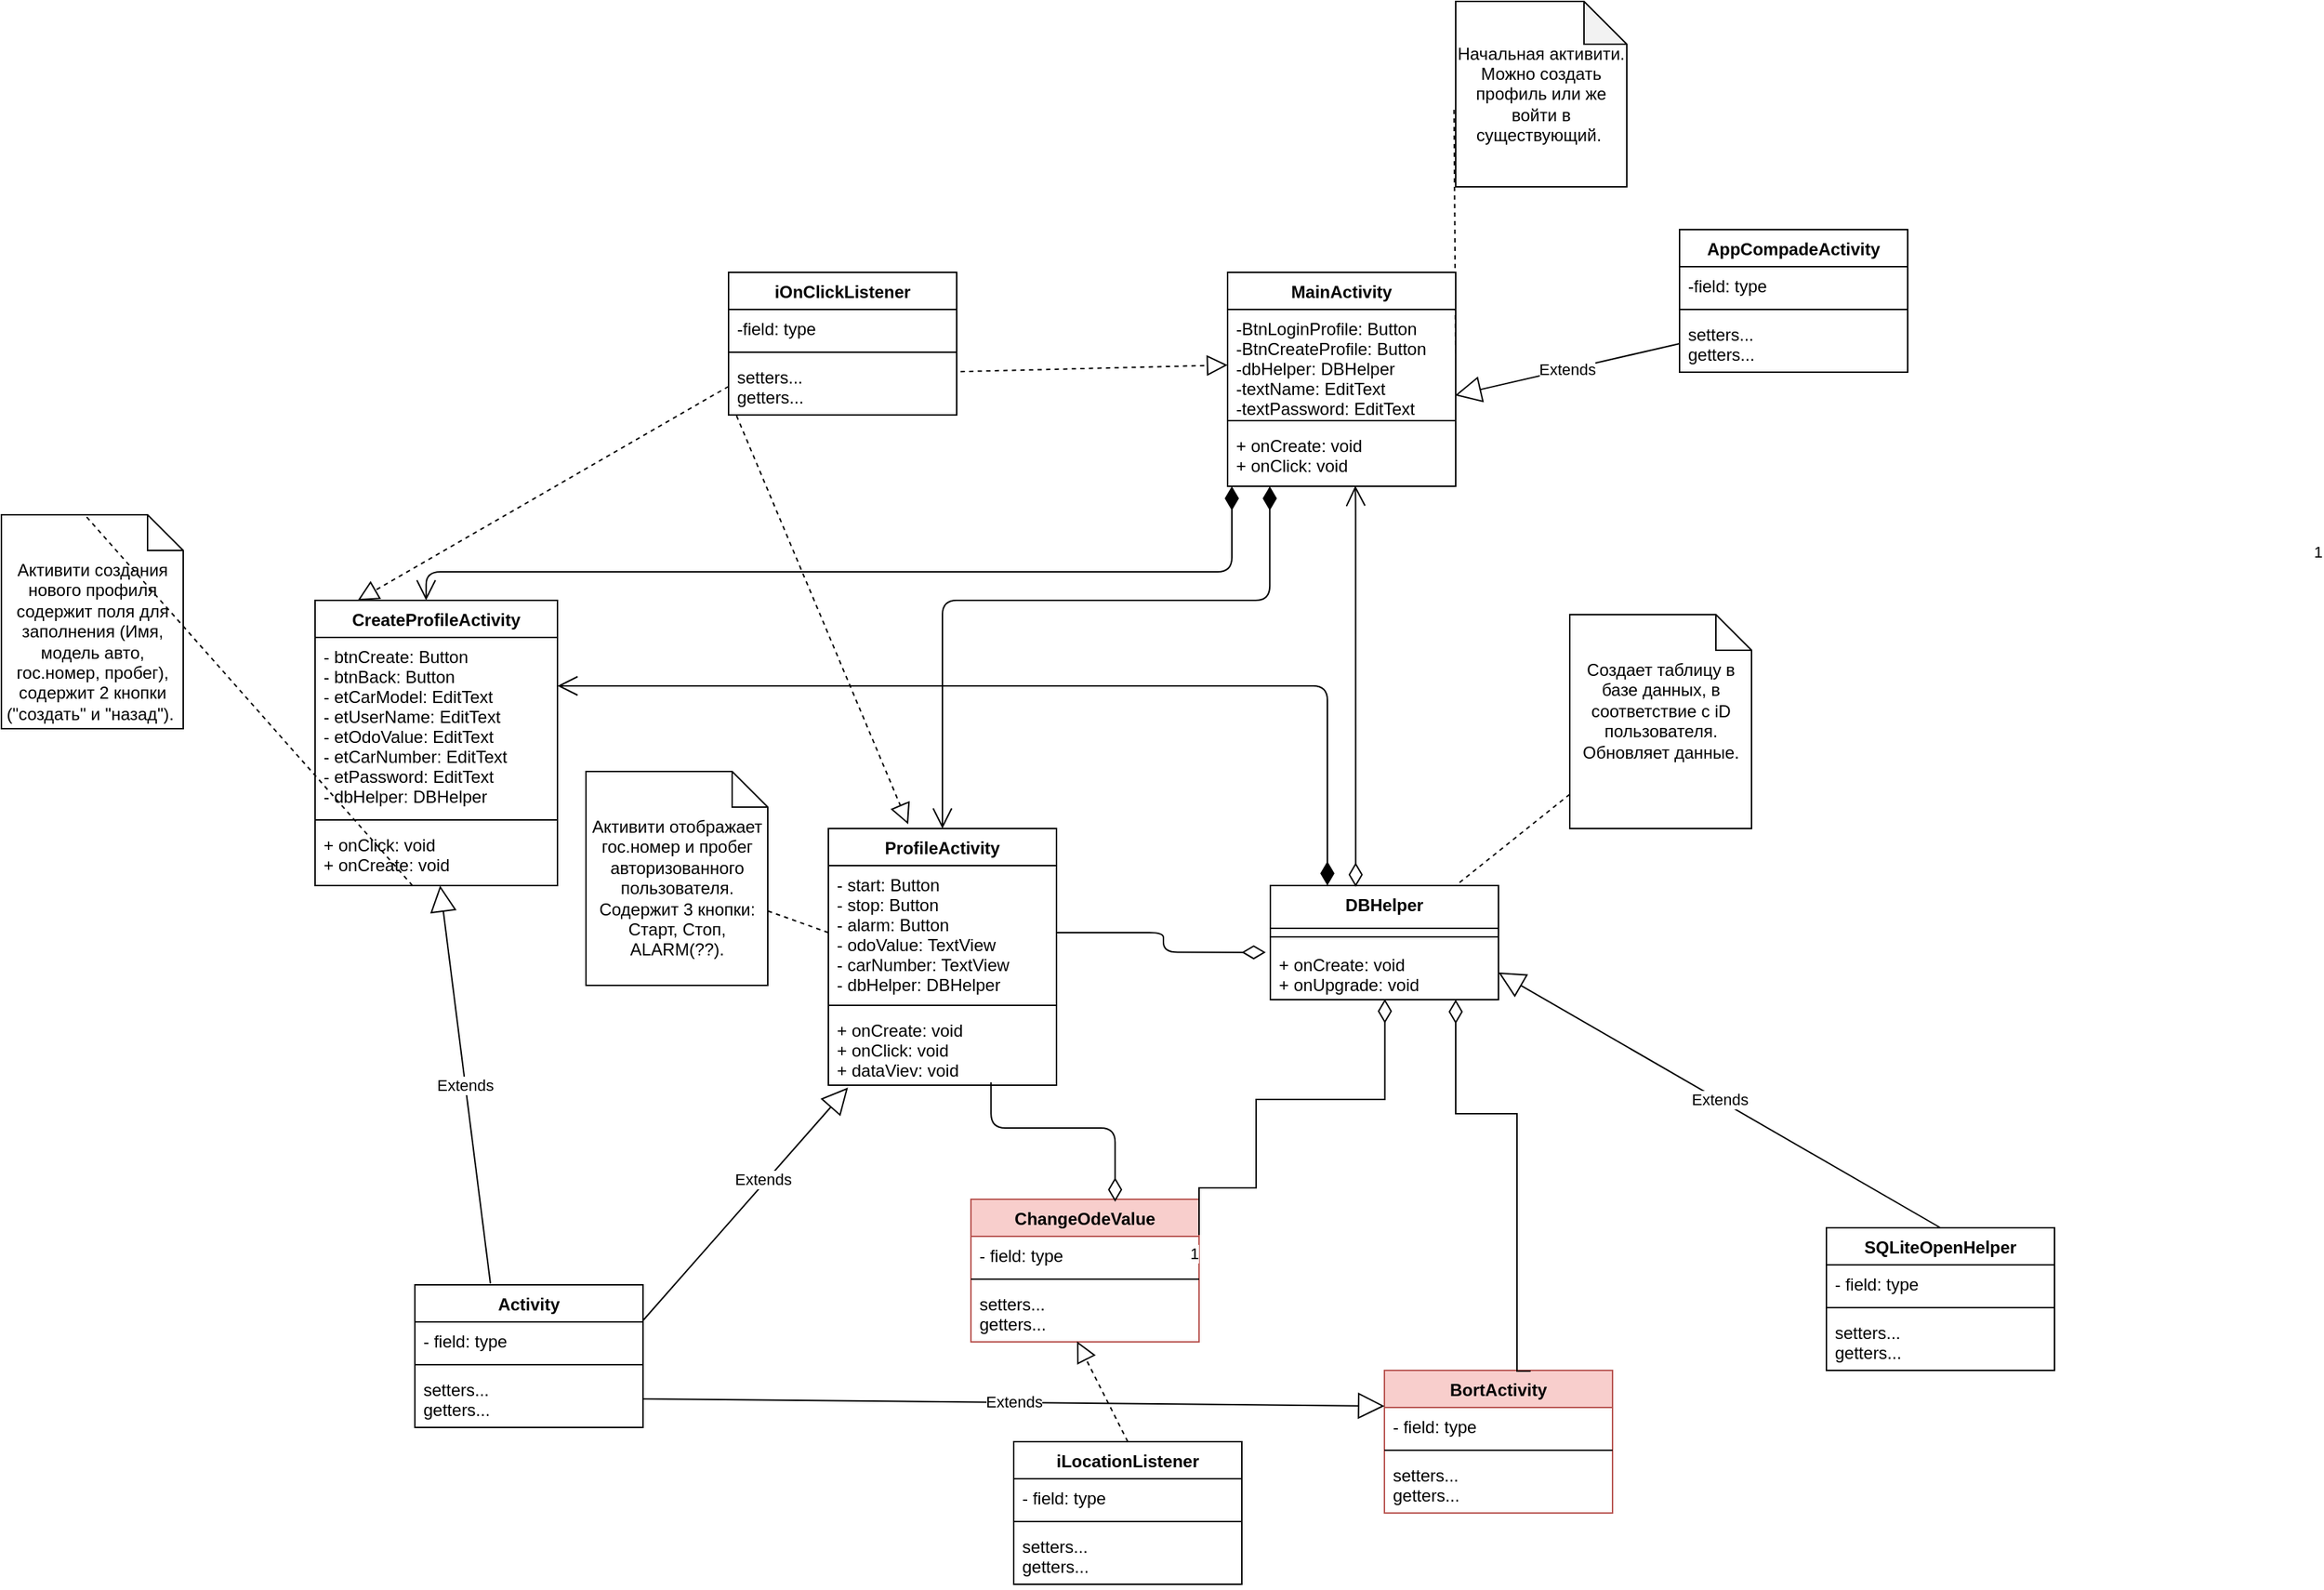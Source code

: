 <mxfile version="13.10.0" type="github">
  <diagram id="C5RBs43oDa-KdzZeNtuy" name="Page-1">
    <mxGraphModel dx="2997" dy="2374" grid="1" gridSize="10" guides="1" tooltips="1" connect="1" arrows="1" fold="1" page="1" pageScale="1" pageWidth="827" pageHeight="1169" math="0" shadow="0">
      <root>
        <mxCell id="WIyWlLk6GJQsqaUBKTNV-0" />
        <mxCell id="WIyWlLk6GJQsqaUBKTNV-1" parent="WIyWlLk6GJQsqaUBKTNV-0" />
        <mxCell id="MWLD1dHodhY7ivmaf8xJ-8" value="Начальная активити. Можно создать профиль или же войти в существующий.&amp;nbsp;" style="shape=note;whiteSpace=wrap;html=1;backgroundOutline=1;darkOpacity=0.05;" parent="WIyWlLk6GJQsqaUBKTNV-1" vertex="1">
          <mxGeometry x="510" y="-180" width="120" height="130" as="geometry" />
        </mxCell>
        <mxCell id="MWLD1dHodhY7ivmaf8xJ-9" value="" style="endArrow=none;dashed=1;html=1;exitX=1;exitY=0.5;exitDx=0;exitDy=0;entryX=-0.01;entryY=0.564;entryDx=0;entryDy=0;entryPerimeter=0;" parent="WIyWlLk6GJQsqaUBKTNV-1" source="gEvGJwE6Dd_fPejVoH91-1" target="MWLD1dHodhY7ivmaf8xJ-8" edge="1">
          <mxGeometry width="50" height="50" relative="1" as="geometry">
            <mxPoint x="494" y="169" as="sourcePoint" />
            <mxPoint x="560" y="122" as="targetPoint" />
          </mxGeometry>
        </mxCell>
        <mxCell id="MWLD1dHodhY7ivmaf8xJ-10" value="" style="endArrow=open;html=1;endSize=12;startArrow=diamondThin;startSize=14;startFill=1;edgeStyle=orthogonalEdgeStyle;align=left;verticalAlign=bottom;entryX=0.5;entryY=0;entryDx=0;entryDy=0;exitX=0.185;exitY=1.001;exitDx=0;exitDy=0;exitPerimeter=0;" parent="WIyWlLk6GJQsqaUBKTNV-1" target="MWLD1dHodhY7ivmaf8xJ-11" edge="1" source="gEvGJwE6Dd_fPejVoH91-3">
          <mxGeometry x="-1" y="3" relative="1" as="geometry">
            <mxPoint x="380" y="160" as="sourcePoint" />
            <mxPoint x="410" y="280" as="targetPoint" />
            <Array as="points">
              <mxPoint x="380" y="240" />
              <mxPoint x="150" y="240" />
            </Array>
          </mxGeometry>
        </mxCell>
        <mxCell id="MWLD1dHodhY7ivmaf8xJ-11" value="ProfileActivity" style="swimlane;fontStyle=1;align=center;verticalAlign=top;childLayout=stackLayout;horizontal=1;startSize=26;horizontalStack=0;resizeParent=1;resizeParentMax=0;resizeLast=0;collapsible=1;marginBottom=0;" parent="WIyWlLk6GJQsqaUBKTNV-1" vertex="1">
          <mxGeometry x="70" y="400" width="160" height="180" as="geometry" />
        </mxCell>
        <mxCell id="MWLD1dHodhY7ivmaf8xJ-12" value="- start: Button&#xa;- stop: Button&#xa;- alarm: Button&#xa;- odoValue: TextView&#xa;- carNumber: TextView&#xa;- dbHelper: DBHelper" style="text;strokeColor=none;fillColor=none;align=left;verticalAlign=top;spacingLeft=4;spacingRight=4;overflow=hidden;rotatable=0;points=[[0,0.5],[1,0.5]];portConstraint=eastwest;" parent="MWLD1dHodhY7ivmaf8xJ-11" vertex="1">
          <mxGeometry y="26" width="160" height="94" as="geometry" />
        </mxCell>
        <mxCell id="MWLD1dHodhY7ivmaf8xJ-13" value="" style="line;strokeWidth=1;fillColor=none;align=left;verticalAlign=middle;spacingTop=-1;spacingLeft=3;spacingRight=3;rotatable=0;labelPosition=right;points=[];portConstraint=eastwest;" parent="MWLD1dHodhY7ivmaf8xJ-11" vertex="1">
          <mxGeometry y="120" width="160" height="8" as="geometry" />
        </mxCell>
        <mxCell id="MWLD1dHodhY7ivmaf8xJ-14" value="+ onCreate: void&#xa;+ onClick: void&#xa;+ dataViev: void" style="text;strokeColor=none;fillColor=none;align=left;verticalAlign=top;spacingLeft=4;spacingRight=4;overflow=hidden;rotatable=0;points=[[0,0.5],[1,0.5]];portConstraint=eastwest;" parent="MWLD1dHodhY7ivmaf8xJ-11" vertex="1">
          <mxGeometry y="128" width="160" height="52" as="geometry" />
        </mxCell>
        <mxCell id="MWLD1dHodhY7ivmaf8xJ-15" value="CreateProfileActivity" style="swimlane;fontStyle=1;align=center;verticalAlign=top;childLayout=stackLayout;horizontal=1;startSize=26;horizontalStack=0;resizeParent=1;resizeParentMax=0;resizeLast=0;collapsible=1;marginBottom=0;" parent="WIyWlLk6GJQsqaUBKTNV-1" vertex="1">
          <mxGeometry x="-290" y="240" width="170" height="200" as="geometry" />
        </mxCell>
        <mxCell id="MWLD1dHodhY7ivmaf8xJ-16" value="- btnCreate: Button&#xa;- btnBack: Button&#xa;- etCarModel: EditText&#xa;- etUserName: EditText&#xa;- etOdoValue: EditText&#xa;- etCarNumber: EditText&#xa;- etPassword: EditText&#xa;- dbHelper: DBHelper" style="text;strokeColor=none;fillColor=none;align=left;verticalAlign=top;spacingLeft=4;spacingRight=4;overflow=hidden;rotatable=0;points=[[0,0.5],[1,0.5]];portConstraint=eastwest;" parent="MWLD1dHodhY7ivmaf8xJ-15" vertex="1">
          <mxGeometry y="26" width="170" height="124" as="geometry" />
        </mxCell>
        <mxCell id="MWLD1dHodhY7ivmaf8xJ-17" value="" style="line;strokeWidth=1;fillColor=none;align=left;verticalAlign=middle;spacingTop=-1;spacingLeft=3;spacingRight=3;rotatable=0;labelPosition=right;points=[];portConstraint=eastwest;" parent="MWLD1dHodhY7ivmaf8xJ-15" vertex="1">
          <mxGeometry y="150" width="170" height="8" as="geometry" />
        </mxCell>
        <mxCell id="MWLD1dHodhY7ivmaf8xJ-18" value="+ onClick: void&#xa;+ onCreate: void" style="text;strokeColor=none;fillColor=none;align=left;verticalAlign=top;spacingLeft=4;spacingRight=4;overflow=hidden;rotatable=0;points=[[0,0.5],[1,0.5]];portConstraint=eastwest;" parent="MWLD1dHodhY7ivmaf8xJ-15" vertex="1">
          <mxGeometry y="158" width="170" height="42" as="geometry" />
        </mxCell>
        <mxCell id="MWLD1dHodhY7ivmaf8xJ-19" value="" style="endArrow=open;html=1;endSize=12;startArrow=diamondThin;startSize=14;startFill=1;edgeStyle=orthogonalEdgeStyle;align=left;verticalAlign=bottom;entryX=0.458;entryY=0;entryDx=0;entryDy=0;entryPerimeter=0;" parent="WIyWlLk6GJQsqaUBKTNV-1" target="MWLD1dHodhY7ivmaf8xJ-15" edge="1" source="gEvGJwE6Dd_fPejVoH91-3">
          <mxGeometry x="-1" y="10" relative="1" as="geometry">
            <mxPoint x="300" y="150" as="sourcePoint" />
            <mxPoint x="620" y="280" as="targetPoint" />
            <Array as="points">
              <mxPoint x="353" y="220" />
              <mxPoint x="-212" y="220" />
            </Array>
            <mxPoint as="offset" />
          </mxGeometry>
        </mxCell>
        <mxCell id="gEvGJwE6Dd_fPejVoH91-0" value="MainActivity" style="swimlane;fontStyle=1;align=center;verticalAlign=top;childLayout=stackLayout;horizontal=1;startSize=26;horizontalStack=0;resizeParent=1;resizeParentMax=0;resizeLast=0;collapsible=1;marginBottom=0;" parent="WIyWlLk6GJQsqaUBKTNV-1" vertex="1">
          <mxGeometry x="350" y="10" width="160" height="150" as="geometry" />
        </mxCell>
        <mxCell id="gEvGJwE6Dd_fPejVoH91-1" value="-BtnLoginProfile: Button&#xa;-BtnCreateProfile: Button&#xa;-dbHelper: DBHelper&#xa;-textName: EditText&#xa;-textPassword: EditText&#xa;" style="text;strokeColor=none;fillColor=none;align=left;verticalAlign=top;spacingLeft=4;spacingRight=4;overflow=hidden;rotatable=0;points=[[0,0.5],[1,0.5]];portConstraint=eastwest;" parent="gEvGJwE6Dd_fPejVoH91-0" vertex="1">
          <mxGeometry y="26" width="160" height="74" as="geometry" />
        </mxCell>
        <mxCell id="gEvGJwE6Dd_fPejVoH91-2" value="" style="line;strokeWidth=1;fillColor=none;align=left;verticalAlign=middle;spacingTop=-1;spacingLeft=3;spacingRight=3;rotatable=0;labelPosition=right;points=[];portConstraint=eastwest;" parent="gEvGJwE6Dd_fPejVoH91-0" vertex="1">
          <mxGeometry y="100" width="160" height="8" as="geometry" />
        </mxCell>
        <mxCell id="gEvGJwE6Dd_fPejVoH91-3" value="+ onCreate: void&#xa;+ onClick: void" style="text;strokeColor=none;fillColor=none;align=left;verticalAlign=top;spacingLeft=4;spacingRight=4;overflow=hidden;rotatable=0;points=[[0,0.5],[1,0.5]];portConstraint=eastwest;" parent="gEvGJwE6Dd_fPejVoH91-0" vertex="1">
          <mxGeometry y="108" width="160" height="42" as="geometry" />
        </mxCell>
        <mxCell id="gEvGJwE6Dd_fPejVoH91-7" value="DBHelper" style="swimlane;fontStyle=1;align=center;verticalAlign=top;childLayout=stackLayout;horizontal=1;startSize=30;horizontalStack=0;resizeParent=1;resizeParentMax=0;resizeLast=0;collapsible=1;marginBottom=0;" parent="WIyWlLk6GJQsqaUBKTNV-1" vertex="1">
          <mxGeometry x="380" y="440" width="160" height="80" as="geometry" />
        </mxCell>
        <mxCell id="gEvGJwE6Dd_fPejVoH91-9" value="" style="line;strokeWidth=1;fillColor=none;align=left;verticalAlign=middle;spacingTop=-1;spacingLeft=3;spacingRight=3;rotatable=0;labelPosition=right;points=[];portConstraint=eastwest;" parent="gEvGJwE6Dd_fPejVoH91-7" vertex="1">
          <mxGeometry y="30" width="160" height="12" as="geometry" />
        </mxCell>
        <mxCell id="gEvGJwE6Dd_fPejVoH91-10" value="+ onCreate: void&#xa;+ onUpgrade: void" style="text;strokeColor=none;fillColor=none;align=left;verticalAlign=top;spacingLeft=4;spacingRight=4;overflow=hidden;rotatable=0;points=[[0,0.5],[1,0.5]];portConstraint=eastwest;" parent="gEvGJwE6Dd_fPejVoH91-7" vertex="1">
          <mxGeometry y="42" width="160" height="38" as="geometry" />
        </mxCell>
        <mxCell id="gEvGJwE6Dd_fPejVoH91-11" value="Активити создания нового профиля содержит поля для заполнения (Имя, модель авто, гос.номер, пробег), содержит 2 кнопки (&quot;создать&quot; и &quot;назад&quot;).&amp;nbsp;" style="shape=note2;boundedLbl=1;whiteSpace=wrap;html=1;size=25;verticalAlign=top;align=center;" parent="WIyWlLk6GJQsqaUBKTNV-1" vertex="1">
          <mxGeometry x="-510" y="180" width="127.5" height="150" as="geometry" />
        </mxCell>
        <mxCell id="gEvGJwE6Dd_fPejVoH91-12" value="" style="endArrow=none;dashed=1;html=1;entryX=0.458;entryY=0;entryDx=0;entryDy=0;entryPerimeter=0;exitX=0.402;exitY=1.001;exitDx=0;exitDy=0;exitPerimeter=0;" parent="WIyWlLk6GJQsqaUBKTNV-1" target="gEvGJwE6Dd_fPejVoH91-11" edge="1" source="MWLD1dHodhY7ivmaf8xJ-18">
          <mxGeometry width="50" height="50" relative="1" as="geometry">
            <mxPoint x="620" y="520" as="sourcePoint" />
            <mxPoint x="568.8" y="133.32" as="targetPoint" />
            <Array as="points" />
          </mxGeometry>
        </mxCell>
        <mxCell id="wjXd9ibWL331jb071DOq-7" value="1" style="endArrow=open;html=1;endSize=12;startArrow=diamondThin;startSize=14;startFill=0;edgeStyle=orthogonalEdgeStyle;align=left;verticalAlign=bottom;exitX=0.374;exitY=0.011;exitDx=0;exitDy=0;strokeWidth=1;exitPerimeter=0;editable=0;entryX=0.56;entryY=0.992;entryDx=0;entryDy=0;entryPerimeter=0;" edge="1" parent="WIyWlLk6GJQsqaUBKTNV-1" source="gEvGJwE6Dd_fPejVoH91-7" target="gEvGJwE6Dd_fPejVoH91-3">
          <mxGeometry x="0.613" y="-670" relative="1" as="geometry">
            <mxPoint x="220" y="230" as="sourcePoint" />
            <mxPoint x="500" y="210" as="targetPoint" />
            <Array as="points">
              <mxPoint x="440" y="170" />
            </Array>
            <mxPoint y="1" as="offset" />
          </mxGeometry>
        </mxCell>
        <mxCell id="wjXd9ibWL331jb071DOq-8" value="" style="endArrow=none;html=1;endSize=12;startArrow=diamondThin;startSize=14;startFill=0;edgeStyle=orthogonalEdgeStyle;align=left;verticalAlign=bottom;exitX=-0.02;exitY=0.127;exitDx=0;exitDy=0;entryX=1;entryY=0.5;entryDx=0;entryDy=0;strokeWidth=1;exitPerimeter=0;endFill=0;" edge="1" parent="WIyWlLk6GJQsqaUBKTNV-1" source="gEvGJwE6Dd_fPejVoH91-10" target="MWLD1dHodhY7ivmaf8xJ-12">
          <mxGeometry x="-1" y="-183" relative="1" as="geometry">
            <mxPoint x="420" y="290" as="sourcePoint" />
            <mxPoint x="420" y="210" as="targetPoint" />
            <mxPoint x="153" y="83" as="offset" />
          </mxGeometry>
        </mxCell>
        <mxCell id="wjXd9ibWL331jb071DOq-9" value="" style="endArrow=open;html=1;endSize=12;startArrow=diamondThin;startSize=14;startFill=1;edgeStyle=orthogonalEdgeStyle;align=left;verticalAlign=bottom;exitX=0.25;exitY=0;exitDx=0;exitDy=0;strokeWidth=1;" edge="1" parent="WIyWlLk6GJQsqaUBKTNV-1" source="gEvGJwE6Dd_fPejVoH91-7">
          <mxGeometry x="-1" y="3" relative="1" as="geometry">
            <mxPoint x="430" y="300" as="sourcePoint" />
            <mxPoint x="-120" y="300" as="targetPoint" />
            <Array as="points">
              <mxPoint x="420" y="300" />
            </Array>
          </mxGeometry>
        </mxCell>
        <mxCell id="wjXd9ibWL331jb071DOq-11" value="ChangeOdeValue" style="swimlane;fontStyle=1;align=center;verticalAlign=top;childLayout=stackLayout;horizontal=1;startSize=26;horizontalStack=0;resizeParent=1;resizeParentMax=0;resizeLast=0;collapsible=1;marginBottom=0;fillColor=#f8cecc;strokeColor=#b85450;" vertex="1" parent="WIyWlLk6GJQsqaUBKTNV-1">
          <mxGeometry x="170" y="660" width="160" height="100" as="geometry" />
        </mxCell>
        <mxCell id="wjXd9ibWL331jb071DOq-12" value="- field: type" style="text;strokeColor=none;fillColor=none;align=left;verticalAlign=top;spacingLeft=4;spacingRight=4;overflow=hidden;rotatable=0;points=[[0,0.5],[1,0.5]];portConstraint=eastwest;" vertex="1" parent="wjXd9ibWL331jb071DOq-11">
          <mxGeometry y="26" width="160" height="26" as="geometry" />
        </mxCell>
        <mxCell id="wjXd9ibWL331jb071DOq-13" value="" style="line;strokeWidth=1;fillColor=none;align=left;verticalAlign=middle;spacingTop=-1;spacingLeft=3;spacingRight=3;rotatable=0;labelPosition=right;points=[];portConstraint=eastwest;" vertex="1" parent="wjXd9ibWL331jb071DOq-11">
          <mxGeometry y="52" width="160" height="8" as="geometry" />
        </mxCell>
        <mxCell id="wjXd9ibWL331jb071DOq-14" value="setters...&#xa;getters..." style="text;strokeColor=none;fillColor=none;align=left;verticalAlign=top;spacingLeft=4;spacingRight=4;overflow=hidden;rotatable=0;points=[[0,0.5],[1,0.5]];portConstraint=eastwest;" vertex="1" parent="wjXd9ibWL331jb071DOq-11">
          <mxGeometry y="60" width="160" height="40" as="geometry" />
        </mxCell>
        <mxCell id="wjXd9ibWL331jb071DOq-15" value="" style="endArrow=none;html=1;endSize=12;startArrow=diamondThin;startSize=14;startFill=0;edgeStyle=orthogonalEdgeStyle;strokeWidth=1;entryX=1;entryY=0.25;entryDx=0;entryDy=0;endFill=0;exitX=0.502;exitY=0.991;exitDx=0;exitDy=0;exitPerimeter=0;rounded=0;" edge="1" parent="WIyWlLk6GJQsqaUBKTNV-1" source="gEvGJwE6Dd_fPejVoH91-10" target="wjXd9ibWL331jb071DOq-11">
          <mxGeometry relative="1" as="geometry">
            <mxPoint x="360" y="570" as="sourcePoint" />
            <mxPoint x="520" y="570" as="targetPoint" />
            <Array as="points">
              <mxPoint x="460" y="590" />
              <mxPoint x="370" y="590" />
              <mxPoint x="370" y="652" />
            </Array>
          </mxGeometry>
        </mxCell>
        <mxCell id="wjXd9ibWL331jb071DOq-17" value="1" style="edgeLabel;resizable=0;html=1;align=right;verticalAlign=top;" connectable="0" vertex="1" parent="wjXd9ibWL331jb071DOq-15">
          <mxGeometry x="1" relative="1" as="geometry" />
        </mxCell>
        <mxCell id="wjXd9ibWL331jb071DOq-18" value="" style="endArrow=none;html=1;endSize=12;startArrow=diamondThin;startSize=14;startFill=0;edgeStyle=orthogonalEdgeStyle;strokeWidth=1;entryX=0.713;entryY=0.962;entryDx=0;entryDy=0;exitX=0.632;exitY=0.017;exitDx=0;exitDy=0;exitPerimeter=0;endFill=0;entryPerimeter=0;rounded=1;" edge="1" parent="WIyWlLk6GJQsqaUBKTNV-1" source="wjXd9ibWL331jb071DOq-11" target="MWLD1dHodhY7ivmaf8xJ-14">
          <mxGeometry relative="1" as="geometry">
            <mxPoint x="518.16" y="529.908" as="sourcePoint" />
            <mxPoint x="370" y="661.5" as="targetPoint" />
            <Array as="points">
              <mxPoint x="271" y="610" />
              <mxPoint x="184" y="610" />
            </Array>
          </mxGeometry>
        </mxCell>
        <mxCell id="wjXd9ibWL331jb071DOq-20" value="BortActivity" style="swimlane;fontStyle=1;align=center;verticalAlign=top;childLayout=stackLayout;horizontal=1;startSize=26;horizontalStack=0;resizeParent=1;resizeParentMax=0;resizeLast=0;collapsible=1;marginBottom=0;fillColor=#f8cecc;strokeColor=#b85450;" vertex="1" parent="WIyWlLk6GJQsqaUBKTNV-1">
          <mxGeometry x="460" y="780" width="160" height="100" as="geometry" />
        </mxCell>
        <mxCell id="wjXd9ibWL331jb071DOq-21" value="- field: type" style="text;strokeColor=none;fillColor=none;align=left;verticalAlign=top;spacingLeft=4;spacingRight=4;overflow=hidden;rotatable=0;points=[[0,0.5],[1,0.5]];portConstraint=eastwest;" vertex="1" parent="wjXd9ibWL331jb071DOq-20">
          <mxGeometry y="26" width="160" height="26" as="geometry" />
        </mxCell>
        <mxCell id="wjXd9ibWL331jb071DOq-22" value="" style="line;strokeWidth=1;fillColor=none;align=left;verticalAlign=middle;spacingTop=-1;spacingLeft=3;spacingRight=3;rotatable=0;labelPosition=right;points=[];portConstraint=eastwest;" vertex="1" parent="wjXd9ibWL331jb071DOq-20">
          <mxGeometry y="52" width="160" height="8" as="geometry" />
        </mxCell>
        <mxCell id="wjXd9ibWL331jb071DOq-23" value="setters...&#xa;getters..." style="text;strokeColor=none;fillColor=none;align=left;verticalAlign=top;spacingLeft=4;spacingRight=4;overflow=hidden;rotatable=0;points=[[0,0.5],[1,0.5]];portConstraint=eastwest;" vertex="1" parent="wjXd9ibWL331jb071DOq-20">
          <mxGeometry y="60" width="160" height="40" as="geometry" />
        </mxCell>
        <mxCell id="wjXd9ibWL331jb071DOq-24" value="" style="endArrow=none;html=1;endSize=12;startArrow=diamondThin;startSize=14;startFill=0;edgeStyle=orthogonalEdgeStyle;strokeWidth=1;entryX=0.641;entryY=0.005;entryDx=0;entryDy=0;endFill=0;entryPerimeter=0;rounded=0;" edge="1" parent="WIyWlLk6GJQsqaUBKTNV-1" source="gEvGJwE6Dd_fPejVoH91-10" target="wjXd9ibWL331jb071DOq-20">
          <mxGeometry relative="1" as="geometry">
            <mxPoint x="510" y="522" as="sourcePoint" />
            <mxPoint x="370" y="661.5" as="targetPoint" />
            <Array as="points">
              <mxPoint x="510" y="600" />
              <mxPoint x="553" y="600" />
            </Array>
          </mxGeometry>
        </mxCell>
        <mxCell id="wjXd9ibWL331jb071DOq-26" value="Activity" style="swimlane;fontStyle=1;align=center;verticalAlign=top;childLayout=stackLayout;horizontal=1;startSize=26;horizontalStack=0;resizeParent=1;resizeParentMax=0;resizeLast=0;collapsible=1;marginBottom=0;" vertex="1" parent="WIyWlLk6GJQsqaUBKTNV-1">
          <mxGeometry x="-220" y="720" width="160" height="100" as="geometry" />
        </mxCell>
        <mxCell id="wjXd9ibWL331jb071DOq-27" value="- field: type" style="text;strokeColor=none;fillColor=none;align=left;verticalAlign=top;spacingLeft=4;spacingRight=4;overflow=hidden;rotatable=0;points=[[0,0.5],[1,0.5]];portConstraint=eastwest;" vertex="1" parent="wjXd9ibWL331jb071DOq-26">
          <mxGeometry y="26" width="160" height="26" as="geometry" />
        </mxCell>
        <mxCell id="wjXd9ibWL331jb071DOq-28" value="" style="line;strokeWidth=1;fillColor=none;align=left;verticalAlign=middle;spacingTop=-1;spacingLeft=3;spacingRight=3;rotatable=0;labelPosition=right;points=[];portConstraint=eastwest;" vertex="1" parent="wjXd9ibWL331jb071DOq-26">
          <mxGeometry y="52" width="160" height="8" as="geometry" />
        </mxCell>
        <mxCell id="wjXd9ibWL331jb071DOq-29" value="setters...&#xa;getters..." style="text;strokeColor=none;fillColor=none;align=left;verticalAlign=top;spacingLeft=4;spacingRight=4;overflow=hidden;rotatable=0;points=[[0,0.5],[1,0.5]];portConstraint=eastwest;" vertex="1" parent="wjXd9ibWL331jb071DOq-26">
          <mxGeometry y="60" width="160" height="40" as="geometry" />
        </mxCell>
        <mxCell id="wjXd9ibWL331jb071DOq-30" value="Extends" style="endArrow=block;endSize=16;endFill=0;html=1;exitX=0.331;exitY=-0.01;exitDx=0;exitDy=0;exitPerimeter=0;" edge="1" parent="WIyWlLk6GJQsqaUBKTNV-1" source="wjXd9ibWL331jb071DOq-26" target="MWLD1dHodhY7ivmaf8xJ-18">
          <mxGeometry width="160" relative="1" as="geometry">
            <mxPoint x="-970" y="396" as="sourcePoint" />
            <mxPoint x="-826.124" y="280" as="targetPoint" />
          </mxGeometry>
        </mxCell>
        <mxCell id="wjXd9ibWL331jb071DOq-31" value="Extends" style="endArrow=block;endSize=16;endFill=0;html=1;entryX=0.086;entryY=1.032;entryDx=0;entryDy=0;rounded=0;exitX=1;exitY=0.25;exitDx=0;exitDy=0;entryPerimeter=0;" edge="1" parent="WIyWlLk6GJQsqaUBKTNV-1" source="wjXd9ibWL331jb071DOq-26" target="MWLD1dHodhY7ivmaf8xJ-14">
          <mxGeometry x="0.195" y="2" width="160" relative="1" as="geometry">
            <mxPoint x="970" y="40" as="sourcePoint" />
            <mxPoint x="947.5" y="340" as="targetPoint" />
            <Array as="points" />
            <mxPoint as="offset" />
          </mxGeometry>
        </mxCell>
        <mxCell id="wjXd9ibWL331jb071DOq-32" value="AppCompadeActivity" style="swimlane;fontStyle=1;align=center;verticalAlign=top;childLayout=stackLayout;horizontal=1;startSize=26;horizontalStack=0;resizeParent=1;resizeParentMax=0;resizeLast=0;collapsible=1;marginBottom=0;" vertex="1" parent="WIyWlLk6GJQsqaUBKTNV-1">
          <mxGeometry x="667" y="-20" width="160" height="100" as="geometry" />
        </mxCell>
        <mxCell id="wjXd9ibWL331jb071DOq-33" value="-field: type" style="text;strokeColor=none;fillColor=none;align=left;verticalAlign=top;spacingLeft=4;spacingRight=4;overflow=hidden;rotatable=0;points=[[0,0.5],[1,0.5]];portConstraint=eastwest;" vertex="1" parent="wjXd9ibWL331jb071DOq-32">
          <mxGeometry y="26" width="160" height="26" as="geometry" />
        </mxCell>
        <mxCell id="wjXd9ibWL331jb071DOq-34" value="" style="line;strokeWidth=1;fillColor=none;align=left;verticalAlign=middle;spacingTop=-1;spacingLeft=3;spacingRight=3;rotatable=0;labelPosition=right;points=[];portConstraint=eastwest;" vertex="1" parent="wjXd9ibWL331jb071DOq-32">
          <mxGeometry y="52" width="160" height="8" as="geometry" />
        </mxCell>
        <mxCell id="wjXd9ibWL331jb071DOq-35" value="setters...&#xa;getters..." style="text;strokeColor=none;fillColor=none;align=left;verticalAlign=top;spacingLeft=4;spacingRight=4;overflow=hidden;rotatable=0;points=[[0,0.5],[1,0.5]];portConstraint=eastwest;" vertex="1" parent="wjXd9ibWL331jb071DOq-32">
          <mxGeometry y="60" width="160" height="40" as="geometry" />
        </mxCell>
        <mxCell id="wjXd9ibWL331jb071DOq-36" value="Extends" style="endArrow=block;endSize=16;endFill=0;html=1;exitX=0;exitY=0.5;exitDx=0;exitDy=0;entryX=0.997;entryY=0.814;entryDx=0;entryDy=0;entryPerimeter=0;" edge="1" parent="WIyWlLk6GJQsqaUBKTNV-1" source="wjXd9ibWL331jb071DOq-35" target="gEvGJwE6Dd_fPejVoH91-1">
          <mxGeometry width="160" relative="1" as="geometry">
            <mxPoint x="949.793" y="196" as="sourcePoint" />
            <mxPoint x="947.5" y="340" as="targetPoint" />
          </mxGeometry>
        </mxCell>
        <mxCell id="wjXd9ibWL331jb071DOq-38" value="iOnClickListener" style="swimlane;fontStyle=1;align=center;verticalAlign=top;childLayout=stackLayout;horizontal=1;startSize=26;horizontalStack=0;resizeParent=1;resizeParentMax=0;resizeLast=0;collapsible=1;marginBottom=0;" vertex="1" parent="WIyWlLk6GJQsqaUBKTNV-1">
          <mxGeometry y="10" width="160" height="100" as="geometry" />
        </mxCell>
        <mxCell id="wjXd9ibWL331jb071DOq-39" value="-field: type" style="text;strokeColor=none;fillColor=none;align=left;verticalAlign=top;spacingLeft=4;spacingRight=4;overflow=hidden;rotatable=0;points=[[0,0.5],[1,0.5]];portConstraint=eastwest;" vertex="1" parent="wjXd9ibWL331jb071DOq-38">
          <mxGeometry y="26" width="160" height="26" as="geometry" />
        </mxCell>
        <mxCell id="wjXd9ibWL331jb071DOq-40" value="" style="line;strokeWidth=1;fillColor=none;align=left;verticalAlign=middle;spacingTop=-1;spacingLeft=3;spacingRight=3;rotatable=0;labelPosition=right;points=[];portConstraint=eastwest;" vertex="1" parent="wjXd9ibWL331jb071DOq-38">
          <mxGeometry y="52" width="160" height="8" as="geometry" />
        </mxCell>
        <mxCell id="wjXd9ibWL331jb071DOq-41" value="setters...&#xa;getters..." style="text;strokeColor=none;fillColor=none;align=left;verticalAlign=top;spacingLeft=4;spacingRight=4;overflow=hidden;rotatable=0;points=[[0,0.5],[1,0.5]];portConstraint=eastwest;" vertex="1" parent="wjXd9ibWL331jb071DOq-38">
          <mxGeometry y="60" width="160" height="40" as="geometry" />
        </mxCell>
        <mxCell id="wjXd9ibWL331jb071DOq-42" value="" style="endArrow=block;dashed=1;endFill=0;endSize=12;html=1;strokeWidth=1;exitX=1.017;exitY=0.24;exitDx=0;exitDy=0;exitPerimeter=0;" edge="1" parent="WIyWlLk6GJQsqaUBKTNV-1" source="wjXd9ibWL331jb071DOq-41" target="gEvGJwE6Dd_fPejVoH91-1">
          <mxGeometry width="160" relative="1" as="geometry">
            <mxPoint x="180" y="120" as="sourcePoint" />
            <mxPoint x="340" y="120" as="targetPoint" />
          </mxGeometry>
        </mxCell>
        <mxCell id="wjXd9ibWL331jb071DOq-43" value="" style="endArrow=block;dashed=1;endFill=0;endSize=12;html=1;strokeWidth=1;exitX=0.035;exitY=1.013;exitDx=0;exitDy=0;exitPerimeter=0;" edge="1" parent="WIyWlLk6GJQsqaUBKTNV-1" source="wjXd9ibWL331jb071DOq-41">
          <mxGeometry width="160" relative="1" as="geometry">
            <mxPoint x="126" y="130" as="sourcePoint" />
            <mxPoint x="126" y="397" as="targetPoint" />
          </mxGeometry>
        </mxCell>
        <mxCell id="wjXd9ibWL331jb071DOq-44" value="" style="endArrow=block;dashed=1;endFill=0;endSize=12;html=1;strokeWidth=1;exitX=0;exitY=0.5;exitDx=0;exitDy=0;entryX=0.176;entryY=0;entryDx=0;entryDy=0;entryPerimeter=0;" edge="1" parent="WIyWlLk6GJQsqaUBKTNV-1" source="wjXd9ibWL331jb071DOq-41" target="MWLD1dHodhY7ivmaf8xJ-15">
          <mxGeometry width="160" relative="1" as="geometry">
            <mxPoint x="302.72" y="126.24" as="sourcePoint" />
            <mxPoint x="370" y="125.217" as="targetPoint" />
          </mxGeometry>
        </mxCell>
        <mxCell id="wjXd9ibWL331jb071DOq-45" value="SQLiteOpenHelper" style="swimlane;fontStyle=1;align=center;verticalAlign=top;childLayout=stackLayout;horizontal=1;startSize=26;horizontalStack=0;resizeParent=1;resizeParentMax=0;resizeLast=0;collapsible=1;marginBottom=0;" vertex="1" parent="WIyWlLk6GJQsqaUBKTNV-1">
          <mxGeometry x="770" y="680" width="160" height="100" as="geometry" />
        </mxCell>
        <mxCell id="wjXd9ibWL331jb071DOq-46" value="- field: type" style="text;strokeColor=none;fillColor=none;align=left;verticalAlign=top;spacingLeft=4;spacingRight=4;overflow=hidden;rotatable=0;points=[[0,0.5],[1,0.5]];portConstraint=eastwest;" vertex="1" parent="wjXd9ibWL331jb071DOq-45">
          <mxGeometry y="26" width="160" height="26" as="geometry" />
        </mxCell>
        <mxCell id="wjXd9ibWL331jb071DOq-47" value="" style="line;strokeWidth=1;fillColor=none;align=left;verticalAlign=middle;spacingTop=-1;spacingLeft=3;spacingRight=3;rotatable=0;labelPosition=right;points=[];portConstraint=eastwest;" vertex="1" parent="wjXd9ibWL331jb071DOq-45">
          <mxGeometry y="52" width="160" height="8" as="geometry" />
        </mxCell>
        <mxCell id="wjXd9ibWL331jb071DOq-48" value="setters...&#xa;getters..." style="text;strokeColor=none;fillColor=none;align=left;verticalAlign=top;spacingLeft=4;spacingRight=4;overflow=hidden;rotatable=0;points=[[0,0.5],[1,0.5]];portConstraint=eastwest;" vertex="1" parent="wjXd9ibWL331jb071DOq-45">
          <mxGeometry y="60" width="160" height="40" as="geometry" />
        </mxCell>
        <mxCell id="wjXd9ibWL331jb071DOq-49" value="Extends" style="endArrow=block;endSize=16;endFill=0;html=1;entryX=1;entryY=0.5;entryDx=0;entryDy=0;exitX=0.5;exitY=0;exitDx=0;exitDy=0;" edge="1" parent="WIyWlLk6GJQsqaUBKTNV-1" source="wjXd9ibWL331jb071DOq-45" target="gEvGJwE6Dd_fPejVoH91-10">
          <mxGeometry width="160" relative="1" as="geometry">
            <mxPoint x="949.793" y="196" as="sourcePoint" />
            <mxPoint x="947.5" y="340" as="targetPoint" />
          </mxGeometry>
        </mxCell>
        <mxCell id="wjXd9ibWL331jb071DOq-55" value="iLocationListener" style="swimlane;fontStyle=1;align=center;verticalAlign=top;childLayout=stackLayout;horizontal=1;startSize=26;horizontalStack=0;resizeParent=1;resizeParentMax=0;resizeLast=0;collapsible=1;marginBottom=0;" vertex="1" parent="WIyWlLk6GJQsqaUBKTNV-1">
          <mxGeometry x="200" y="830" width="160" height="100" as="geometry" />
        </mxCell>
        <mxCell id="wjXd9ibWL331jb071DOq-56" value="- field: type" style="text;strokeColor=none;fillColor=none;align=left;verticalAlign=top;spacingLeft=4;spacingRight=4;overflow=hidden;rotatable=0;points=[[0,0.5],[1,0.5]];portConstraint=eastwest;" vertex="1" parent="wjXd9ibWL331jb071DOq-55">
          <mxGeometry y="26" width="160" height="26" as="geometry" />
        </mxCell>
        <mxCell id="wjXd9ibWL331jb071DOq-57" value="" style="line;strokeWidth=1;fillColor=none;align=left;verticalAlign=middle;spacingTop=-1;spacingLeft=3;spacingRight=3;rotatable=0;labelPosition=right;points=[];portConstraint=eastwest;" vertex="1" parent="wjXd9ibWL331jb071DOq-55">
          <mxGeometry y="52" width="160" height="8" as="geometry" />
        </mxCell>
        <mxCell id="wjXd9ibWL331jb071DOq-58" value="setters...&#xa;getters..." style="text;strokeColor=none;fillColor=none;align=left;verticalAlign=top;spacingLeft=4;spacingRight=4;overflow=hidden;rotatable=0;points=[[0,0.5],[1,0.5]];portConstraint=eastwest;" vertex="1" parent="wjXd9ibWL331jb071DOq-55">
          <mxGeometry y="60" width="160" height="40" as="geometry" />
        </mxCell>
        <mxCell id="wjXd9ibWL331jb071DOq-59" value="" style="endArrow=block;dashed=1;endFill=0;endSize=12;html=1;strokeWidth=1;exitX=0.5;exitY=0;exitDx=0;exitDy=0;entryX=0.465;entryY=0.991;entryDx=0;entryDy=0;entryPerimeter=0;" edge="1" parent="WIyWlLk6GJQsqaUBKTNV-1" source="wjXd9ibWL331jb071DOq-55" target="wjXd9ibWL331jb071DOq-14">
          <mxGeometry width="160" relative="1" as="geometry">
            <mxPoint x="172.72" y="86.24" as="sourcePoint" />
            <mxPoint x="360" y="105.691" as="targetPoint" />
          </mxGeometry>
        </mxCell>
        <mxCell id="wjXd9ibWL331jb071DOq-60" value="Extends" style="endArrow=block;endSize=16;endFill=0;html=1;entryX=0;entryY=0.25;entryDx=0;entryDy=0;exitX=1;exitY=0.5;exitDx=0;exitDy=0;" edge="1" parent="WIyWlLk6GJQsqaUBKTNV-1" source="wjXd9ibWL331jb071DOq-29" target="wjXd9ibWL331jb071DOq-20">
          <mxGeometry width="160" relative="1" as="geometry">
            <mxPoint x="860.0" y="690" as="sourcePoint" />
            <mxPoint x="550" y="507" as="targetPoint" />
          </mxGeometry>
        </mxCell>
        <mxCell id="wjXd9ibWL331jb071DOq-63" value="Активити отображает гос.номер и пробег авторизованного пользователя. Содержит 3 кнопки: Старт, Стоп, ALARM(??)." style="shape=note2;boundedLbl=1;whiteSpace=wrap;html=1;size=25;verticalAlign=top;align=center;" vertex="1" parent="WIyWlLk6GJQsqaUBKTNV-1">
          <mxGeometry x="-100" y="360" width="127.5" height="150" as="geometry" />
        </mxCell>
        <mxCell id="wjXd9ibWL331jb071DOq-64" value="" style="endArrow=none;dashed=1;html=1;exitX=0;exitY=0.5;exitDx=0;exitDy=0;" edge="1" parent="WIyWlLk6GJQsqaUBKTNV-1" source="MWLD1dHodhY7ivmaf8xJ-12" target="wjXd9ibWL331jb071DOq-63">
          <mxGeometry width="50" height="50" relative="1" as="geometry">
            <mxPoint x="-211.66" y="450.042" as="sourcePoint" />
            <mxPoint x="-441.605" y="190" as="targetPoint" />
            <Array as="points" />
          </mxGeometry>
        </mxCell>
        <mxCell id="wjXd9ibWL331jb071DOq-65" value="Создает таблицу в базе данных, в соответствие с iD пользователя.&lt;br&gt;Обновляет данные." style="shape=note2;boundedLbl=1;whiteSpace=wrap;html=1;size=25;verticalAlign=top;align=center;" vertex="1" parent="WIyWlLk6GJQsqaUBKTNV-1">
          <mxGeometry x="590" y="250" width="127.5" height="150" as="geometry" />
        </mxCell>
        <mxCell id="wjXd9ibWL331jb071DOq-66" value="" style="endArrow=none;dashed=1;html=1;" edge="1" parent="WIyWlLk6GJQsqaUBKTNV-1" source="wjXd9ibWL331jb071DOq-65" target="gEvGJwE6Dd_fPejVoH91-7">
          <mxGeometry width="50" height="50" relative="1" as="geometry">
            <mxPoint x="80" y="483" as="sourcePoint" />
            <mxPoint x="37.5" y="467.8" as="targetPoint" />
            <Array as="points" />
          </mxGeometry>
        </mxCell>
      </root>
    </mxGraphModel>
  </diagram>
</mxfile>
